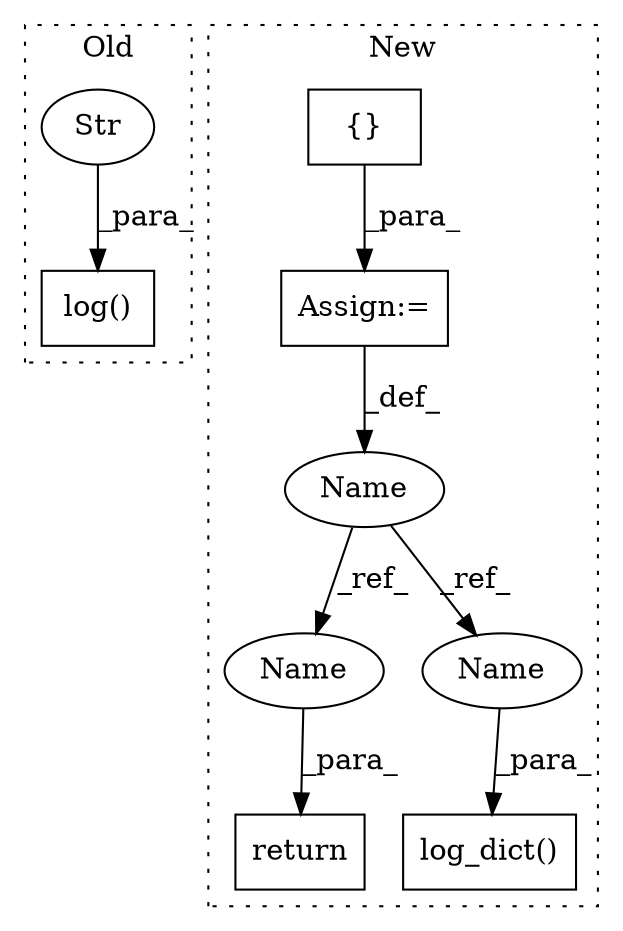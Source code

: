 digraph G {
subgraph cluster0 {
1 [label="log()" a="75" s="6253,6279" l="9,1" shape="box"];
4 [label="Str" a="66" s="6262" l="11" shape="ellipse"];
label = "Old";
style="dotted";
}
subgraph cluster1 {
2 [label="log_dict()" a="75" s="6380,6401" l="14,1" shape="box"];
3 [label="{}" a="95" s="6352,6370" l="1,1" shape="box"];
5 [label="Assign:=" a="68" s="6349" l="3" shape="box"];
6 [label="Name" a="87" s="6342" l="7" shape="ellipse"];
7 [label="return" a="93" s="6411" l="7" shape="box"];
8 [label="Name" a="87" s="6418" l="7" shape="ellipse"];
9 [label="Name" a="87" s="6394" l="7" shape="ellipse"];
label = "New";
style="dotted";
}
3 -> 5 [label="_para_"];
4 -> 1 [label="_para_"];
5 -> 6 [label="_def_"];
6 -> 9 [label="_ref_"];
6 -> 8 [label="_ref_"];
8 -> 7 [label="_para_"];
9 -> 2 [label="_para_"];
}